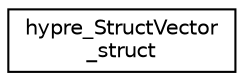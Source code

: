 digraph "Graphical Class Hierarchy"
{
 // LATEX_PDF_SIZE
  edge [fontname="Helvetica",fontsize="10",labelfontname="Helvetica",labelfontsize="10"];
  node [fontname="Helvetica",fontsize="10",shape=record];
  rankdir="LR";
  Node0 [label="hypre_StructVector\l_struct",height=0.2,width=0.4,color="black", fillcolor="white", style="filled",URL="$structhypre___struct_vector__struct.html",tooltip=" "];
}
